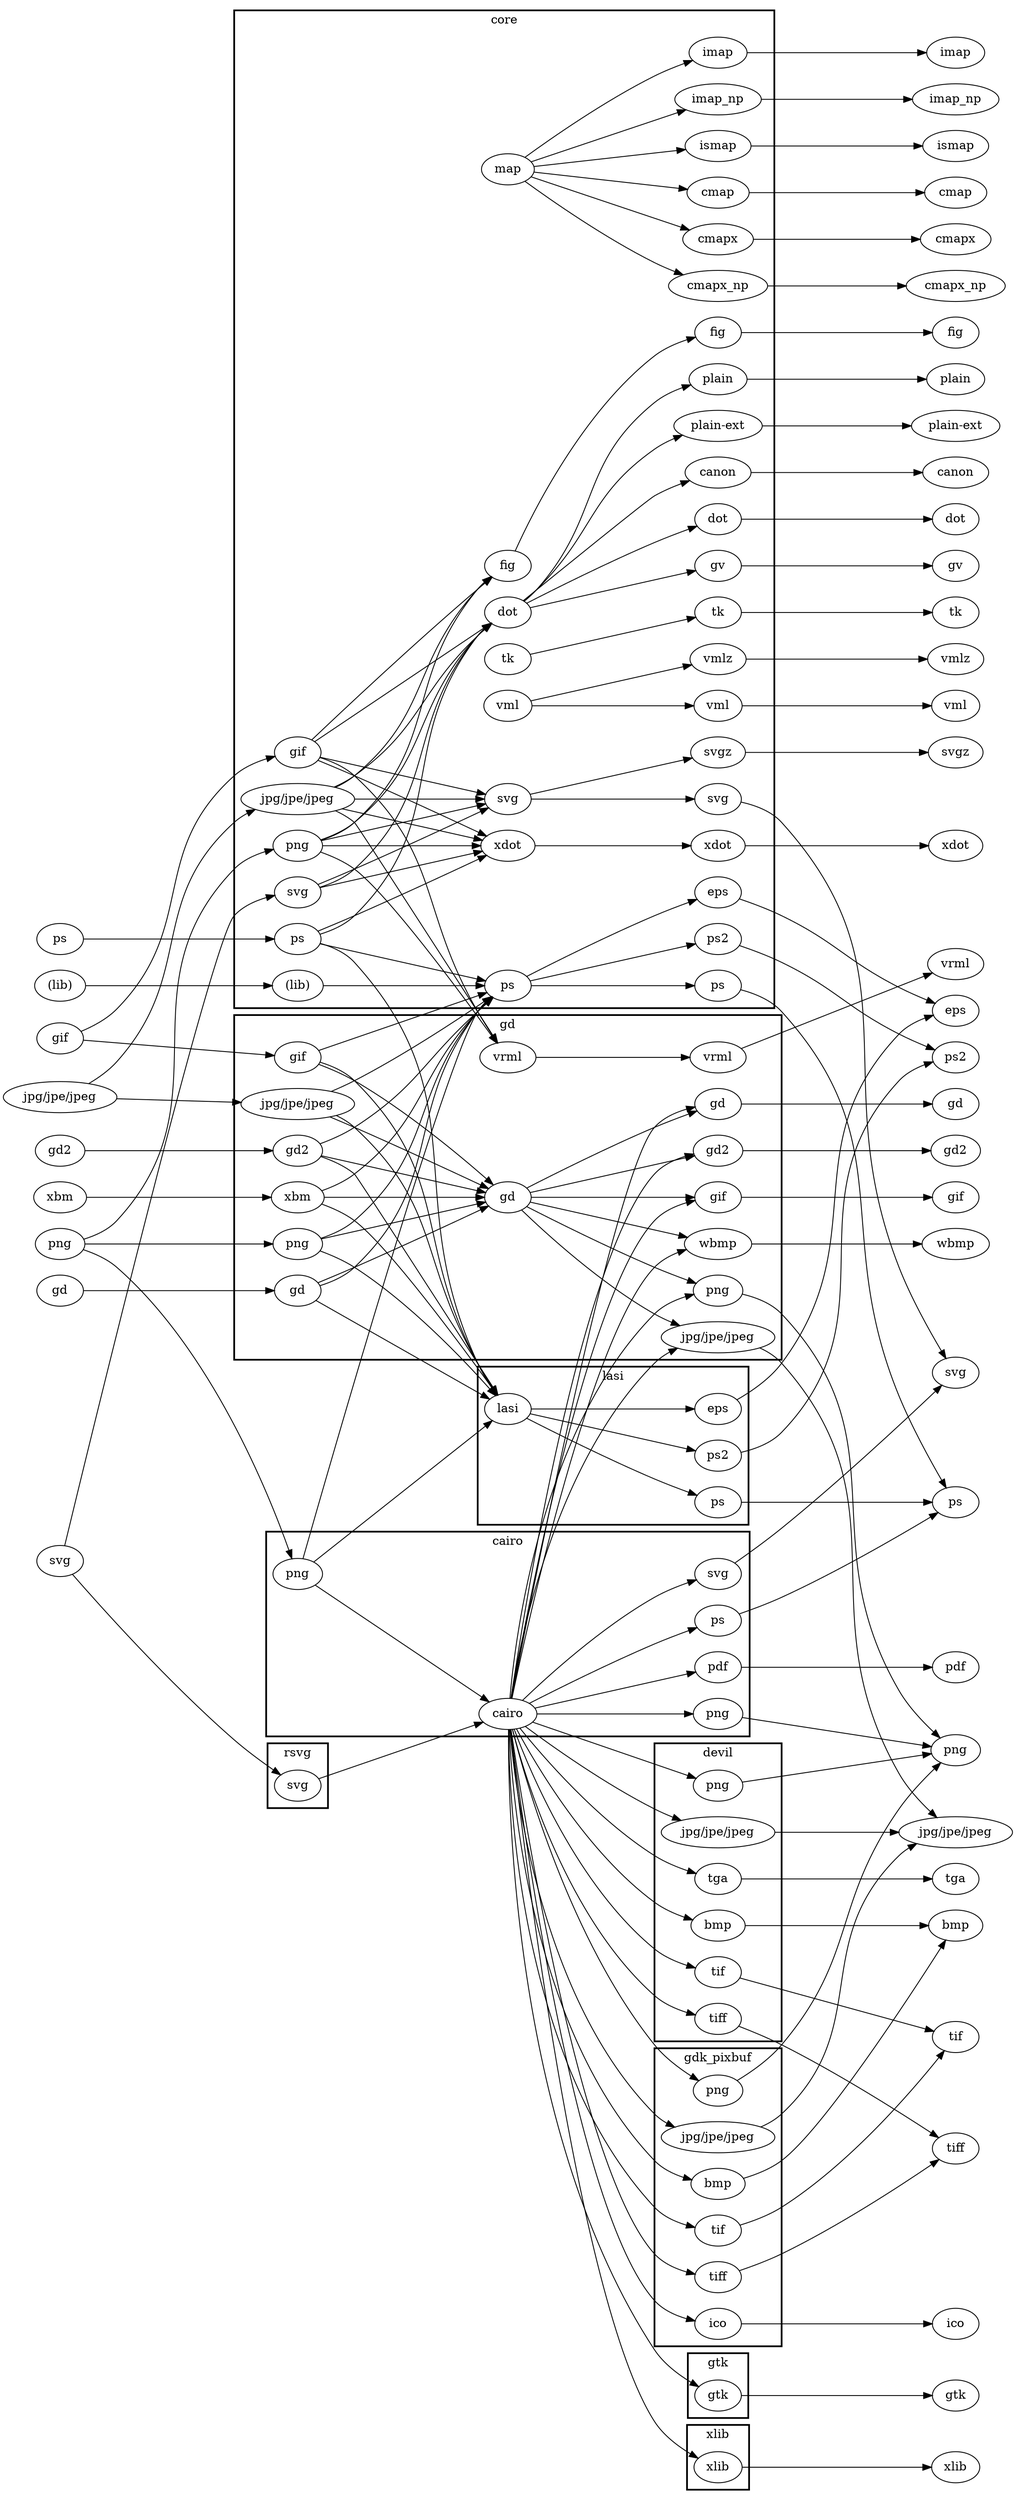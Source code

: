 digraph G {
	rankdir=LR ranksep=2
	subgraph { rank=same
		"i-(lib)" [label="(lib)"]
		"i-gd" [label="gd"]
		"i-gd2" [label="gd2"]
		"i-gif" [label="gif"]
		"i-jpg/jpe/jpeg" [label="jpg/jpe/jpeg"]
		"i-png" [label="png"]
		"i-ps" [label="ps"]
		"i-svg" [label="svg"]
		"i-xbm" [label="xbm"]
	}
	subgraph { rank=same
		"o-bmp" [label="bmp"]
		"o-canon" [label="canon"]
		"o-cmap" [label="cmap"]
		"o-cmapx" [label="cmapx"]
		"o-cmapx_np" [label="cmapx_np"]
		"o-dot" [label="dot"]
		"o-eps" [label="eps"]
		"o-fig" [label="fig"]
		"o-gd" [label="gd"]
		"o-gd2" [label="gd2"]
		"o-gif" [label="gif"]
		"o-gtk" [label="gtk"]
		"o-gv" [label="gv"]
		"o-ico" [label="ico"]
		"o-imap" [label="imap"]
		"o-imap_np" [label="imap_np"]
		"o-ismap" [label="ismap"]
		"o-jpg/jpe/jpeg" [label="jpg/jpe/jpeg"]
		"o-pdf" [label="pdf"]
		"o-plain" [label="plain"]
		"o-plain-ext" [label="plain-ext"]
		"o-png" [label="png"]
		"o-ps" [label="ps"]
		"o-ps2" [label="ps2"]
		"o-svg" [label="svg"]
		"o-svgz" [label="svgz"]
		"o-tga" [label="tga"]
		"o-tif" [label="tif"]
		"o-tiff" [label="tiff"]
		"o-tk" [label="tk"]
		"o-vml" [label="vml"]
		"o-vmlz" [label="vmlz"]
		"o-vrml" [label="vrml"]
		"o-wbmp" [label="wbmp"]
		"o-xdot" [label="xdot"]
		"o-xlib" [label="xlib"]
	}
	subgraph cluster_neato_layout { label="neato_layout" penwidth=2
	}
	subgraph cluster_dot_layout { label="dot_layout" penwidth=2
	}
	subgraph cluster_devil { label="devil" penwidth=2
		subgraph { rank=same
			"o-devil-bmp" [label="bmp"]
			"o-devil-jpg/jpe/jpeg" [label="jpg/jpe/jpeg"]
			"o-devil-png" [label="png"]
			"o-devil-tga" [label="tga"]
			"o-devil-tif" [label="tif"]
			"o-devil-tiff" [label="tiff"]
		}
	}
	subgraph cluster_lasi { label="lasi" penwidth=2
		subgraph { rank=same
			"r-lasi" [label="lasi"]
		}
		subgraph { rank=same
			"o-lasi-eps" [label="eps"]
			"o-lasi-ps" [label="ps"]
			"o-lasi-ps2" [label="ps2"]
		}
	}
	subgraph cluster_core { label="core" penwidth=2
		subgraph { rank=same
			"i-core-(lib)" [label="(lib)"]
			"i-core-gif" [label="gif"]
			"i-core-jpg/jpe/jpeg" [label="jpg/jpe/jpeg"]
			"i-core-png" [label="png"]
			"i-core-ps" [label="ps"]
			"i-core-svg" [label="svg"]
		}
		subgraph { rank=same
			"r-dot" [label="dot"]
			"r-fig" [label="fig"]
			"r-map" [label="map"]
			"r-ps" [label="ps"]
			"r-svg" [label="svg"]
			"r-tk" [label="tk"]
			"r-vml" [label="vml"]
			"r-xdot" [label="xdot"]
		}
		subgraph { rank=same
			"o-core-canon" [label="canon"]
			"o-core-cmap" [label="cmap"]
			"o-core-cmapx" [label="cmapx"]
			"o-core-cmapx_np" [label="cmapx_np"]
			"o-core-dot" [label="dot"]
			"o-core-eps" [label="eps"]
			"o-core-fig" [label="fig"]
			"o-core-gv" [label="gv"]
			"o-core-imap" [label="imap"]
			"o-core-imap_np" [label="imap_np"]
			"o-core-ismap" [label="ismap"]
			"o-core-plain" [label="plain"]
			"o-core-plain-ext" [label="plain-ext"]
			"o-core-ps" [label="ps"]
			"o-core-ps2" [label="ps2"]
			"o-core-svg" [label="svg"]
			"o-core-svgz" [label="svgz"]
			"o-core-tk" [label="tk"]
			"o-core-vml" [label="vml"]
			"o-core-vmlz" [label="vmlz"]
			"o-core-xdot" [label="xdot"]
		}
	}
	subgraph cluster_gtk { label="gtk" penwidth=2
		subgraph { rank=same
			"o-gtk-gtk" [label="gtk"]
		}
	}
	subgraph cluster_cairo { label="cairo" penwidth=2
		subgraph { rank=same
			"i-cairo-png" [label="png"]
		}
		subgraph { rank=same
			"r-cairo" [label="cairo"]
		}
		subgraph { rank=same
			"o-cairo-pdf" [label="pdf"]
			"o-cairo-png" [label="png"]
			"o-cairo-ps" [label="ps"]
			"o-cairo-svg" [label="svg"]
		}
	}
	subgraph cluster_rsvg { label="rsvg" penwidth=2
		subgraph { rank=same
			"i-rsvg-svg" [label="svg"]
		}
	}
	subgraph cluster_xlib { label="xlib" penwidth=2
		subgraph { rank=same
			"o-xlib-xlib" [label="xlib"]
		}
	}
	subgraph cluster_gdk_pixbuf { label="gdk_pixbuf" penwidth=2
		subgraph { rank=same
			"o-gdk_pixbuf-bmp" [label="bmp"]
			"o-gdk_pixbuf-ico" [label="ico"]
			"o-gdk_pixbuf-jpg/jpe/jpeg" [label="jpg/jpe/jpeg"]
			"o-gdk_pixbuf-png" [label="png"]
			"o-gdk_pixbuf-tif" [label="tif"]
			"o-gdk_pixbuf-tiff" [label="tiff"]
		}
	}
	subgraph cluster_gd { label="gd" penwidth=2
		subgraph { rank=same
			"i-gd-gd" [label="gd"]
			"i-gd-gd2" [label="gd2"]
			"i-gd-gif" [label="gif"]
			"i-gd-jpg/jpe/jpeg" [label="jpg/jpe/jpeg"]
			"i-gd-png" [label="png"]
			"i-gd-xbm" [label="xbm"]
		}
		subgraph { rank=same
			"r-gd" [label="gd"]
			"r-vrml" [label="vrml"]
		}
		subgraph { rank=same
			"o-gd-gd" [label="gd"]
			"o-gd-gd2" [label="gd2"]
			"o-gd-gif" [label="gif"]
			"o-gd-jpg/jpe/jpeg" [label="jpg/jpe/jpeg"]
			"o-gd-png" [label="png"]
			"o-gd-vrml" [label="vrml"]
			"o-gd-wbmp" [label="wbmp"]
		}
	}
	"i-png" -> "i-cairo-png" [color=black]
	"i-cairo-png" -> "r-cairo" [color=black]
	"i-cairo-png" -> "r-lasi" [color=black]
	"i-cairo-png" -> "r-ps" [color=black]
	"i-(lib)" -> "i-core-(lib)" [color=black]
	"i-core-(lib)" -> "r-ps" [color=black]
	"i-gif" -> "i-core-gif" [color=black]
	"i-core-gif" -> "r-dot" [color=black]
	"i-core-gif" -> "r-fig" [color=black]
	"i-core-gif" -> "r-svg" [color=black]
	"i-core-gif" -> "r-vrml" [color=black]
	"i-core-gif" -> "r-xdot" [color=black]
	"i-jpg/jpe/jpeg" -> "i-core-jpg/jpe/jpeg" [color=black]
	"i-core-jpg/jpe/jpeg" -> "r-dot" [color=black]
	"i-core-jpg/jpe/jpeg" -> "r-fig" [color=black]
	"i-core-jpg/jpe/jpeg" -> "r-svg" [color=black]
	"i-core-jpg/jpe/jpeg" -> "r-vrml" [color=black]
	"i-core-jpg/jpe/jpeg" -> "r-xdot" [color=black]
	"i-png" -> "i-core-png" [color=black]
	"i-core-png" -> "r-dot" [color=black]
	"i-core-png" -> "r-fig" [color=black]
	"i-core-png" -> "r-svg" [color=black]
	"i-core-png" -> "r-vrml" [color=black]
	"i-core-png" -> "r-xdot" [color=black]
	"i-ps" -> "i-core-ps" [color=black]
	"i-core-ps" -> "r-dot" [color=black]
	"i-core-ps" -> "r-lasi" [color=black]
	"i-core-ps" -> "r-ps" [color=black]
	"i-core-ps" -> "r-xdot" [color=black]
	"i-svg" -> "i-core-svg" [color=black]
	"i-core-svg" -> "r-dot" [color=black]
	"i-core-svg" -> "r-svg" [color=black]
	"i-core-svg" -> "r-xdot" [color=black]
	"i-gd" -> "i-gd-gd" [color=black]
	"i-gd-gd" -> "r-gd" [color=black]
	"i-gd-gd" -> "r-lasi" [color=black]
	"i-gd-gd" -> "r-ps" [color=black]
	"i-gd2" -> "i-gd-gd2" [color=black]
	"i-gd-gd2" -> "r-gd" [color=black]
	"i-gd-gd2" -> "r-lasi" [color=black]
	"i-gd-gd2" -> "r-ps" [color=black]
	"i-gif" -> "i-gd-gif" [color=black]
	"i-gd-gif" -> "r-gd" [color=black]
	"i-gd-gif" -> "r-lasi" [color=black]
	"i-gd-gif" -> "r-ps" [color=black]
	"i-jpg/jpe/jpeg" -> "i-gd-jpg/jpe/jpeg" [color=black]
	"i-gd-jpg/jpe/jpeg" -> "r-gd" [color=black]
	"i-gd-jpg/jpe/jpeg" -> "r-lasi" [color=black]
	"i-gd-jpg/jpe/jpeg" -> "r-ps" [color=black]
	"i-png" -> "i-gd-png" [color=black]
	"i-gd-png" -> "r-gd" [color=black]
	"i-gd-png" -> "r-lasi" [color=black]
	"i-gd-png" -> "r-ps" [color=black]
	"i-xbm" -> "i-gd-xbm" [color=black]
	"i-gd-xbm" -> "r-gd" [color=black]
	"i-gd-xbm" -> "r-lasi" [color=black]
	"i-gd-xbm" -> "r-ps" [color=black]
	"i-svg" -> "i-rsvg-svg" [color=black]
	"i-rsvg-svg" -> "r-cairo" [color=black]
	"r-cairo" -> "o-cairo-pdf" [color=black]
	"o-cairo-pdf" -> "o-pdf" [color=black]
	"r-cairo" -> "o-cairo-png" [color=black]
	"o-cairo-png" -> "o-png" [color=black]
	"r-cairo" -> "o-cairo-ps" [color=black]
	"o-cairo-ps" -> "o-ps" [color=black]
	"r-cairo" -> "o-cairo-svg" [color=black]
	"o-cairo-svg" -> "o-svg" [color=black]
	"r-dot" -> "o-core-canon" [color=black]
	"o-core-canon" -> "o-canon" [color=black]
	"r-map" -> "o-core-cmap" [color=black]
	"o-core-cmap" -> "o-cmap" [color=black]
	"r-map" -> "o-core-cmapx" [color=black]
	"o-core-cmapx" -> "o-cmapx" [color=black]
	"r-map" -> "o-core-cmapx_np" [color=black]
	"o-core-cmapx_np" -> "o-cmapx_np" [color=black]
	"r-dot" -> "o-core-dot" [color=black]
	"o-core-dot" -> "o-dot" [color=black]
	"r-ps" -> "o-core-eps" [color=black]
	"o-core-eps" -> "o-eps" [color=black]
	"r-fig" -> "o-core-fig" [color=black]
	"o-core-fig" -> "o-fig" [color=black]
	"r-dot" -> "o-core-gv" [color=black]
	"o-core-gv" -> "o-gv" [color=black]
	"r-map" -> "o-core-imap" [color=black]
	"o-core-imap" -> "o-imap" [color=black]
	"r-map" -> "o-core-imap_np" [color=black]
	"o-core-imap_np" -> "o-imap_np" [color=black]
	"r-map" -> "o-core-ismap" [color=black]
	"o-core-ismap" -> "o-ismap" [color=black]
	"r-dot" -> "o-core-plain" [color=black]
	"o-core-plain" -> "o-plain" [color=black]
	"r-dot" -> "o-core-plain-ext" [color=black]
	"o-core-plain-ext" -> "o-plain-ext" [color=black]
	"r-ps" -> "o-core-ps" [color=black]
	"o-core-ps" -> "o-ps" [color=black]
	"r-ps" -> "o-core-ps2" [color=black]
	"o-core-ps2" -> "o-ps2" [color=black]
	"r-svg" -> "o-core-svg" [color=black]
	"o-core-svg" -> "o-svg" [color=black]
	"r-svg" -> "o-core-svgz" [color=black]
	"o-core-svgz" -> "o-svgz" [color=black]
	"r-tk" -> "o-core-tk" [color=black]
	"o-core-tk" -> "o-tk" [color=black]
	"r-vml" -> "o-core-vml" [color=black]
	"o-core-vml" -> "o-vml" [color=black]
	"r-vml" -> "o-core-vmlz" [color=black]
	"o-core-vmlz" -> "o-vmlz" [color=black]
	"r-xdot" -> "o-core-xdot" [color=black]
	"o-core-xdot" -> "o-xdot" [color=black]
	"r-cairo" -> "o-devil-bmp" [color=black]
	"o-devil-bmp" -> "o-bmp" [color=black]
	"r-cairo" -> "o-devil-jpg/jpe/jpeg" [color=black]
	"o-devil-jpg/jpe/jpeg" -> "o-jpg/jpe/jpeg" [color=black]
	"r-cairo" -> "o-devil-png" [color=black]
	"o-devil-png" -> "o-png" [color=black]
	"r-cairo" -> "o-devil-tga" [color=black]
	"o-devil-tga" -> "o-tga" [color=black]
	"r-cairo" -> "o-devil-tif" [color=black]
	"o-devil-tif" -> "o-tif" [color=black]
	"r-cairo" -> "o-devil-tiff" [color=black]
	"o-devil-tiff" -> "o-tiff" [color=black]
	"r-cairo" -> "o-gd-gd" [color=black]
	"r-gd" -> "o-gd-gd" [color=black]
	"o-gd-gd" -> "o-gd" [color=black]
	"r-cairo" -> "o-gd-gd2" [color=black]
	"r-gd" -> "o-gd-gd2" [color=black]
	"o-gd-gd2" -> "o-gd2" [color=black]
	"r-cairo" -> "o-gd-gif" [color=black]
	"r-gd" -> "o-gd-gif" [color=black]
	"o-gd-gif" -> "o-gif" [color=black]
	"r-cairo" -> "o-gd-jpg/jpe/jpeg" [color=black]
	"r-gd" -> "o-gd-jpg/jpe/jpeg" [color=black]
	"o-gd-jpg/jpe/jpeg" -> "o-jpg/jpe/jpeg" [color=black]
	"r-cairo" -> "o-gd-png" [color=black]
	"r-gd" -> "o-gd-png" [color=black]
	"o-gd-png" -> "o-png" [color=black]
	"r-vrml" -> "o-gd-vrml" [color=black]
	"o-gd-vrml" -> "o-vrml" [color=black]
	"r-cairo" -> "o-gd-wbmp" [color=black]
	"r-gd" -> "o-gd-wbmp" [color=black]
	"o-gd-wbmp" -> "o-wbmp" [color=black]
	"r-cairo" -> "o-gdk_pixbuf-bmp" [color=black]
	"o-gdk_pixbuf-bmp" -> "o-bmp" [color=black]
	"r-cairo" -> "o-gdk_pixbuf-ico" [color=black]
	"o-gdk_pixbuf-ico" -> "o-ico" [color=black]
	"r-cairo" -> "o-gdk_pixbuf-jpg/jpe/jpeg" [color=black]
	"o-gdk_pixbuf-jpg/jpe/jpeg" -> "o-jpg/jpe/jpeg" [color=black]
	"r-cairo" -> "o-gdk_pixbuf-png" [color=black]
	"o-gdk_pixbuf-png" -> "o-png" [color=black]
	"r-cairo" -> "o-gdk_pixbuf-tif" [color=black]
	"o-gdk_pixbuf-tif" -> "o-tif" [color=black]
	"r-cairo" -> "o-gdk_pixbuf-tiff" [color=black]
	"o-gdk_pixbuf-tiff" -> "o-tiff" [color=black]
	"r-cairo" -> "o-gtk-gtk" [color=black]
	"o-gtk-gtk" -> "o-gtk" [color=black]
	"r-lasi" -> "o-lasi-eps" [color=black]
	"o-lasi-eps" -> "o-eps" [color=black]
	"r-lasi" -> "o-lasi-ps" [color=black]
	"o-lasi-ps" -> "o-ps" [color=black]
	"r-lasi" -> "o-lasi-ps2" [color=black]
	"o-lasi-ps2" -> "o-ps2" [color=black]
	"r-cairo" -> "o-xlib-xlib" [color=black]
	"o-xlib-xlib" -> "o-xlib" [color=black]
}

